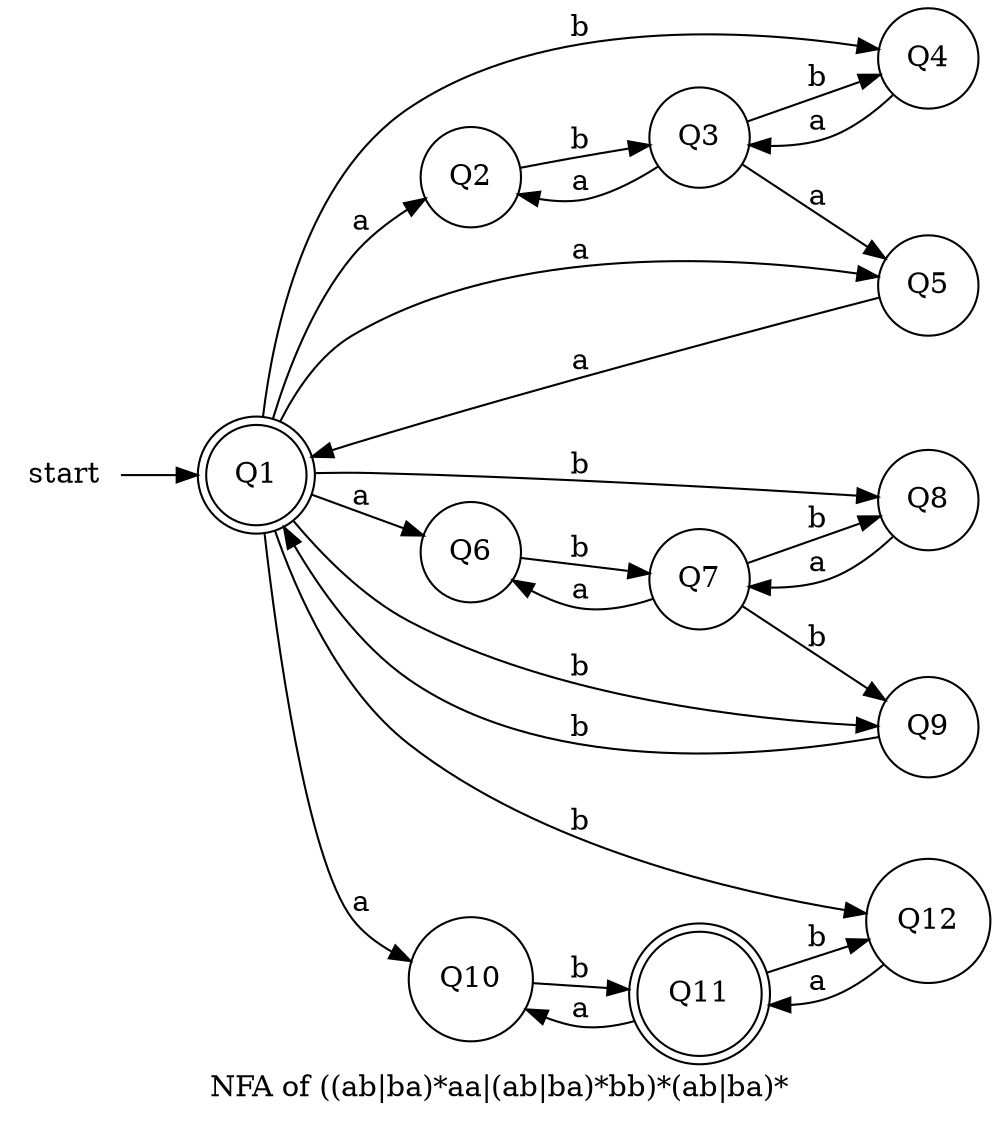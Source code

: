 digraph
  G { label="NFA of ((ab|ba)*aa|(ab|ba)*bb)*(ab|ba)*";
 
rankdir=LR
start[shape =none]
start ->node_1
node_1 [label="Q1", shape = doublecircle]
node_1 -> node_2 [label ="a"]
node_1 -> node_4 [label ="b"]
node_1 -> node_5 [label ="a"]
node_1 -> node_6 [label ="a"]
node_1 -> node_8 [label ="b"]
node_1 -> node_9 [label ="b"]
node_1 -> node_10 [label ="a"]
node_1 -> node_12 [label ="b"]
node_2 [label="Q2", shape = circle]
node_2 -> node_3 [label ="b"]
node_3 [label="Q3", shape = circle]
node_3 -> node_2 [label ="a"]
node_3 -> node_4 [label ="b"]
node_3 -> node_5 [label ="a"]
node_4 [label="Q4", shape = circle]
node_4 -> node_3 [label ="a"]
node_5 [label="Q5", shape = circle]
node_5 -> node_1 [label ="a"]
node_6 [label="Q6", shape = circle]
node_6 -> node_7 [label ="b"]
node_7 [label="Q7", shape = circle]
node_7 -> node_6 [label ="a"]
node_7 -> node_8 [label ="b"]
node_7 -> node_9 [label ="b"]
node_8 [label="Q8", shape = circle]
node_8 -> node_7 [label ="a"]
node_9 [label="Q9", shape = circle]
node_9 -> node_1 [label ="b"]
node_10 [label="Q10", shape = circle]
node_10 -> node_11 [label ="b"]
node_11 [label="Q11", shape = doublecircle]
node_11 -> node_10 [label ="a"]
node_11 -> node_12 [label ="b"]
node_12 [label="Q12", shape = circle]
node_12 -> node_11 [label ="a"]
}
